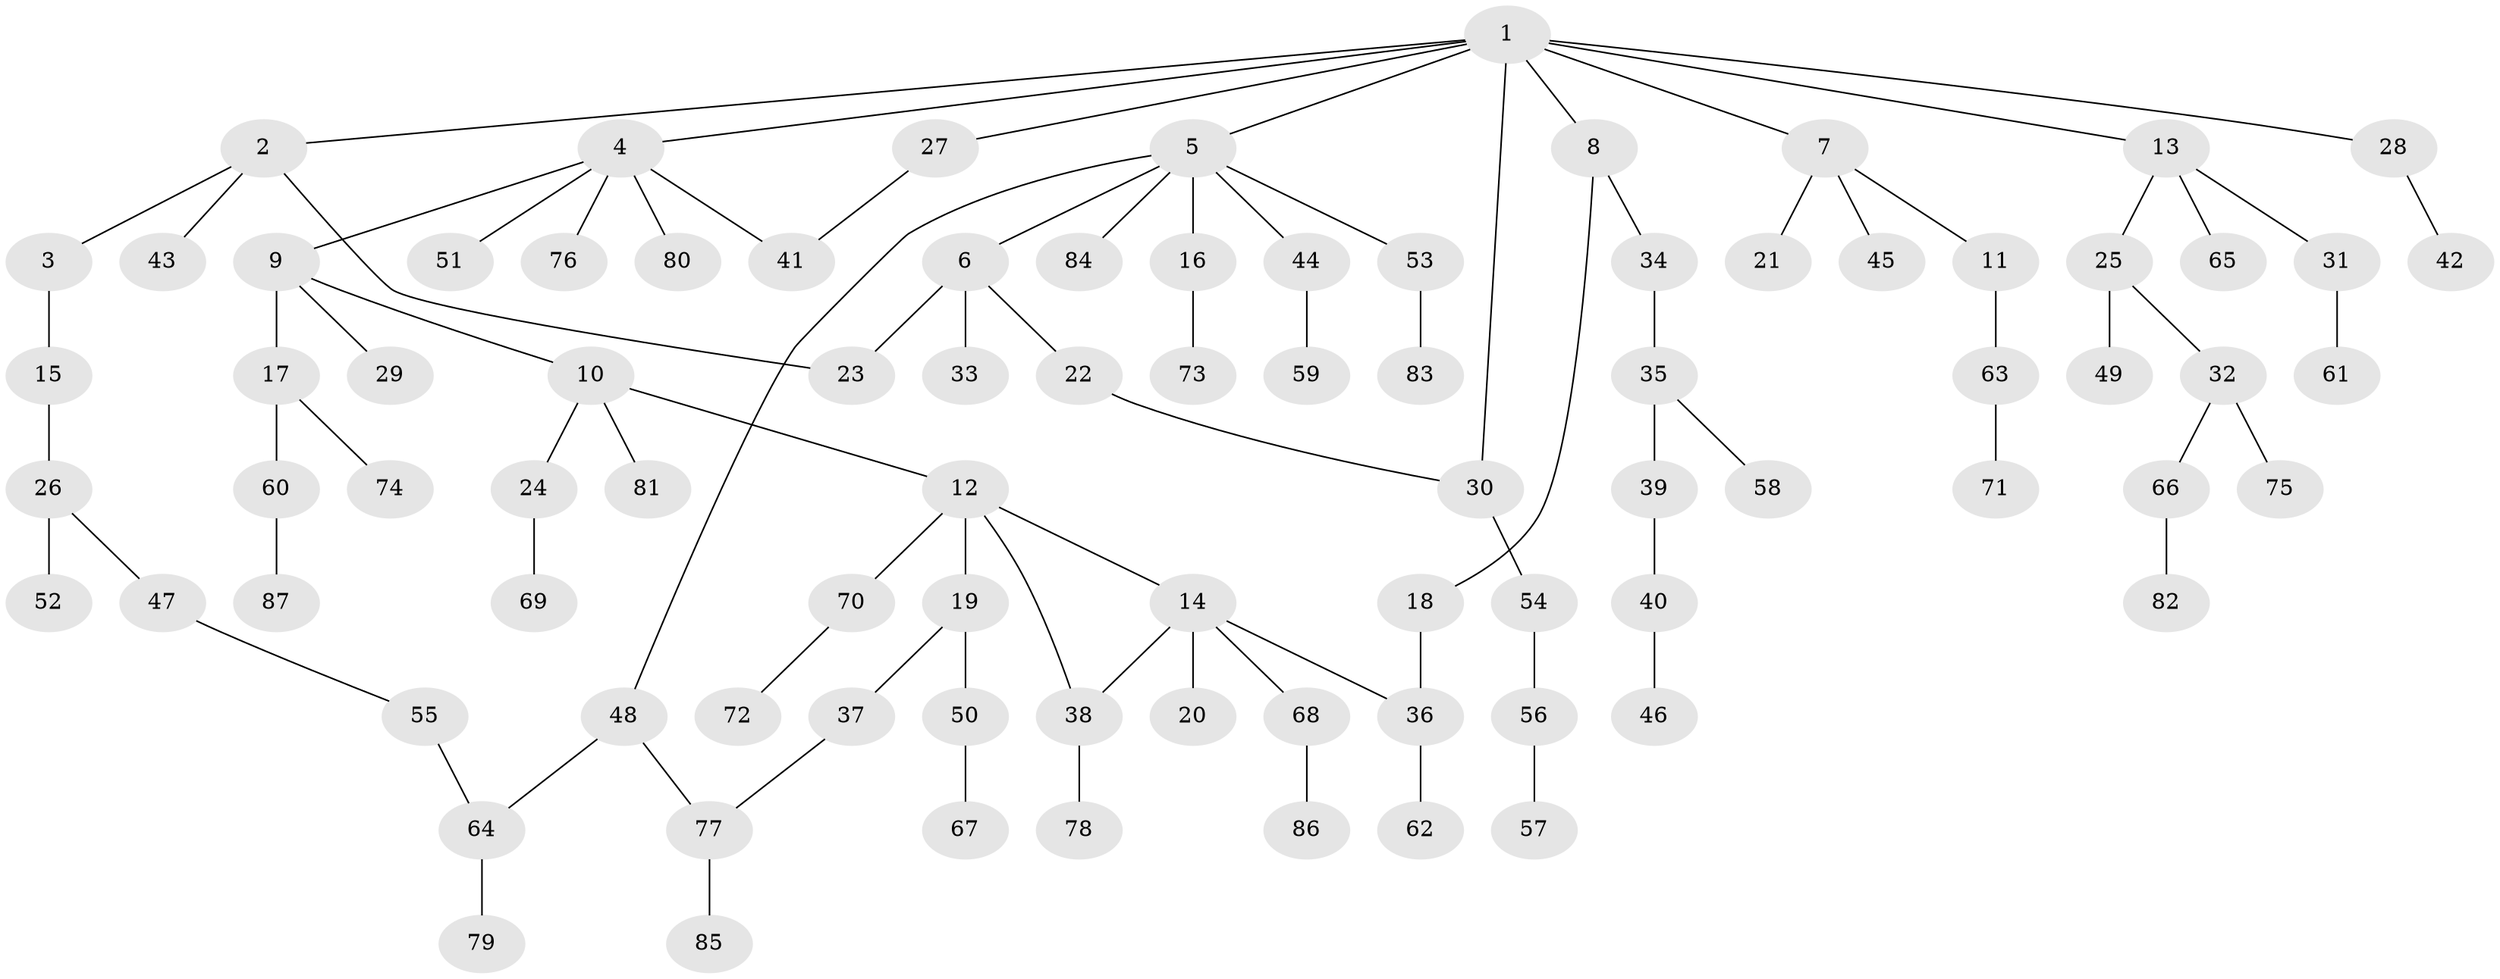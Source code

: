 // coarse degree distribution, {10: 0.017857142857142856, 3: 0.19642857142857142, 2: 0.19642857142857142, 5: 0.05357142857142857, 9: 0.017857142857142856, 4: 0.03571428571428571, 1: 0.48214285714285715}
// Generated by graph-tools (version 1.1) at 2025/23/03/03/25 07:23:31]
// undirected, 87 vertices, 93 edges
graph export_dot {
graph [start="1"]
  node [color=gray90,style=filled];
  1;
  2;
  3;
  4;
  5;
  6;
  7;
  8;
  9;
  10;
  11;
  12;
  13;
  14;
  15;
  16;
  17;
  18;
  19;
  20;
  21;
  22;
  23;
  24;
  25;
  26;
  27;
  28;
  29;
  30;
  31;
  32;
  33;
  34;
  35;
  36;
  37;
  38;
  39;
  40;
  41;
  42;
  43;
  44;
  45;
  46;
  47;
  48;
  49;
  50;
  51;
  52;
  53;
  54;
  55;
  56;
  57;
  58;
  59;
  60;
  61;
  62;
  63;
  64;
  65;
  66;
  67;
  68;
  69;
  70;
  71;
  72;
  73;
  74;
  75;
  76;
  77;
  78;
  79;
  80;
  81;
  82;
  83;
  84;
  85;
  86;
  87;
  1 -- 2;
  1 -- 4;
  1 -- 5;
  1 -- 7;
  1 -- 8;
  1 -- 13;
  1 -- 27;
  1 -- 28;
  1 -- 30;
  2 -- 3;
  2 -- 23;
  2 -- 43;
  3 -- 15;
  4 -- 9;
  4 -- 41;
  4 -- 51;
  4 -- 76;
  4 -- 80;
  5 -- 6;
  5 -- 16;
  5 -- 44;
  5 -- 48;
  5 -- 53;
  5 -- 84;
  6 -- 22;
  6 -- 33;
  6 -- 23;
  7 -- 11;
  7 -- 21;
  7 -- 45;
  8 -- 18;
  8 -- 34;
  9 -- 10;
  9 -- 17;
  9 -- 29;
  10 -- 12;
  10 -- 24;
  10 -- 81;
  11 -- 63;
  12 -- 14;
  12 -- 19;
  12 -- 70;
  12 -- 38;
  13 -- 25;
  13 -- 31;
  13 -- 65;
  14 -- 20;
  14 -- 36;
  14 -- 38;
  14 -- 68;
  15 -- 26;
  16 -- 73;
  17 -- 60;
  17 -- 74;
  18 -- 36;
  19 -- 37;
  19 -- 50;
  22 -- 30;
  24 -- 69;
  25 -- 32;
  25 -- 49;
  26 -- 47;
  26 -- 52;
  27 -- 41;
  28 -- 42;
  30 -- 54;
  31 -- 61;
  32 -- 66;
  32 -- 75;
  34 -- 35;
  35 -- 39;
  35 -- 58;
  36 -- 62;
  37 -- 77;
  38 -- 78;
  39 -- 40;
  40 -- 46;
  44 -- 59;
  47 -- 55;
  48 -- 64;
  48 -- 77;
  50 -- 67;
  53 -- 83;
  54 -- 56;
  55 -- 64;
  56 -- 57;
  60 -- 87;
  63 -- 71;
  64 -- 79;
  66 -- 82;
  68 -- 86;
  70 -- 72;
  77 -- 85;
}

